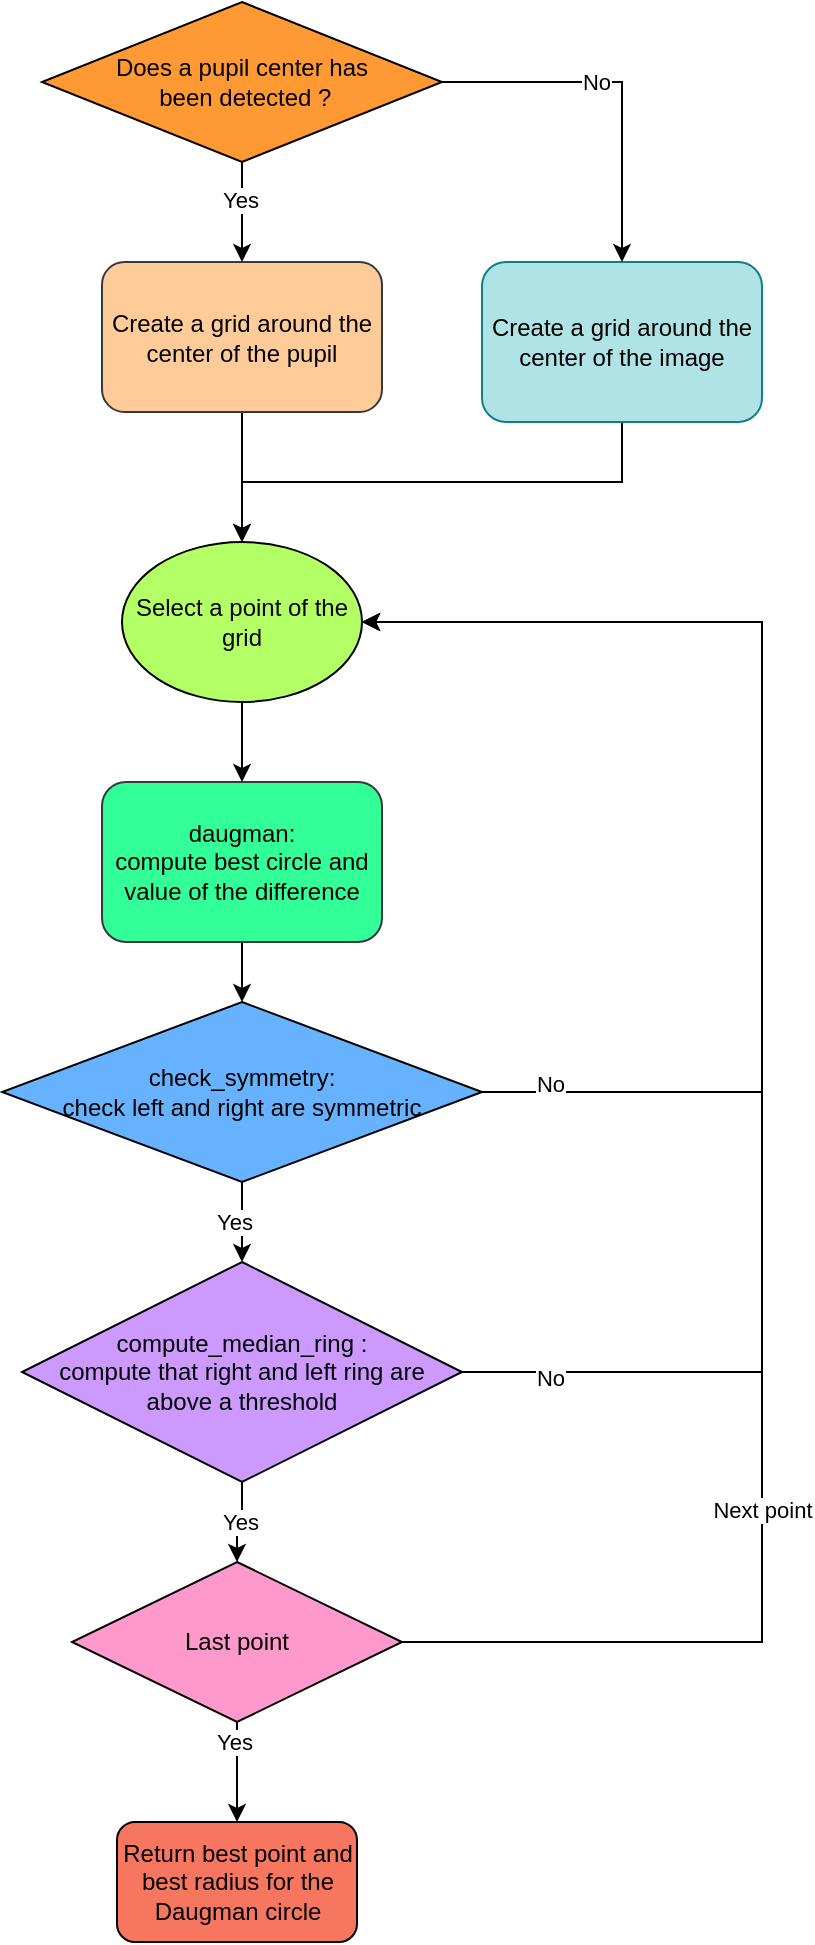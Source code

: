 <mxfile version="24.2.0" type="github">
  <diagram name="Page-1" id="MiNZ7He--0sVtODrJBzt">
    <mxGraphModel dx="880" dy="468" grid="1" gridSize="10" guides="1" tooltips="1" connect="1" arrows="1" fold="1" page="1" pageScale="1" pageWidth="827" pageHeight="1169" math="0" shadow="0">
      <root>
        <mxCell id="0" />
        <mxCell id="1" parent="0" />
        <mxCell id="8u0LEKKFMzPG0U7ZEOow-18" value="" style="edgeStyle=orthogonalEdgeStyle;rounded=0;orthogonalLoop=1;jettySize=auto;html=1;" edge="1" parent="1" source="8u0LEKKFMzPG0U7ZEOow-3" target="8u0LEKKFMzPG0U7ZEOow-17">
          <mxGeometry relative="1" as="geometry" />
        </mxCell>
        <mxCell id="8u0LEKKFMzPG0U7ZEOow-3" value="Create a grid around the center of the pupil" style="rounded=1;whiteSpace=wrap;html=1;fontSize=12;glass=0;strokeWidth=1;shadow=0;fillColor=#ffcc99;strokeColor=#36393d;" vertex="1" parent="1">
          <mxGeometry x="290" y="200" width="140" height="75" as="geometry" />
        </mxCell>
        <mxCell id="8u0LEKKFMzPG0U7ZEOow-27" value="" style="edgeStyle=orthogonalEdgeStyle;rounded=0;orthogonalLoop=1;jettySize=auto;html=1;" edge="1" parent="1" source="8u0LEKKFMzPG0U7ZEOow-4" target="8u0LEKKFMzPG0U7ZEOow-26">
          <mxGeometry relative="1" as="geometry" />
        </mxCell>
        <mxCell id="8u0LEKKFMzPG0U7ZEOow-4" value="daugman:&lt;div&gt;compute best circle and value of the difference&lt;/div&gt;" style="rounded=1;whiteSpace=wrap;html=1;fontSize=12;glass=0;strokeWidth=1;shadow=0;fillColor=#33FF99;strokeColor=#36393d;" vertex="1" parent="1">
          <mxGeometry x="290" y="460" width="140" height="80" as="geometry" />
        </mxCell>
        <mxCell id="8u0LEKKFMzPG0U7ZEOow-21" value="" style="edgeStyle=orthogonalEdgeStyle;rounded=0;orthogonalLoop=1;jettySize=auto;html=1;" edge="1" parent="1" source="8u0LEKKFMzPG0U7ZEOow-5" target="8u0LEKKFMzPG0U7ZEOow-17">
          <mxGeometry relative="1" as="geometry">
            <Array as="points">
              <mxPoint x="550" y="310" />
              <mxPoint x="360" y="310" />
            </Array>
          </mxGeometry>
        </mxCell>
        <mxCell id="8u0LEKKFMzPG0U7ZEOow-5" value="Create a grid around the center of the image" style="rounded=1;whiteSpace=wrap;html=1;fontSize=12;glass=0;strokeWidth=1;shadow=0;fillColor=#b0e3e6;strokeColor=#0e8088;" vertex="1" parent="1">
          <mxGeometry x="480" y="200" width="140" height="80" as="geometry" />
        </mxCell>
        <mxCell id="8u0LEKKFMzPG0U7ZEOow-13" value="" style="edgeStyle=orthogonalEdgeStyle;rounded=0;orthogonalLoop=1;jettySize=auto;html=1;" edge="1" parent="1" source="8u0LEKKFMzPG0U7ZEOow-11" target="8u0LEKKFMzPG0U7ZEOow-3">
          <mxGeometry relative="1" as="geometry" />
        </mxCell>
        <mxCell id="8u0LEKKFMzPG0U7ZEOow-14" value="Yes" style="edgeLabel;html=1;align=center;verticalAlign=middle;resizable=0;points=[];" vertex="1" connectable="0" parent="8u0LEKKFMzPG0U7ZEOow-13">
          <mxGeometry x="-0.24" y="-1" relative="1" as="geometry">
            <mxPoint as="offset" />
          </mxGeometry>
        </mxCell>
        <mxCell id="8u0LEKKFMzPG0U7ZEOow-15" value="" style="edgeStyle=orthogonalEdgeStyle;rounded=0;orthogonalLoop=1;jettySize=auto;html=1;" edge="1" parent="1" source="8u0LEKKFMzPG0U7ZEOow-11" target="8u0LEKKFMzPG0U7ZEOow-5">
          <mxGeometry relative="1" as="geometry" />
        </mxCell>
        <mxCell id="8u0LEKKFMzPG0U7ZEOow-16" value="No" style="edgeLabel;html=1;align=center;verticalAlign=middle;resizable=0;points=[];" vertex="1" connectable="0" parent="8u0LEKKFMzPG0U7ZEOow-15">
          <mxGeometry x="-0.145" relative="1" as="geometry">
            <mxPoint as="offset" />
          </mxGeometry>
        </mxCell>
        <mxCell id="8u0LEKKFMzPG0U7ZEOow-11" value="Does a pupil center has&lt;div&gt;&amp;nbsp;been detected ?&lt;/div&gt;" style="rhombus;whiteSpace=wrap;html=1;fillColor=#FF9933;" vertex="1" parent="1">
          <mxGeometry x="260" y="70" width="200" height="80" as="geometry" />
        </mxCell>
        <mxCell id="8u0LEKKFMzPG0U7ZEOow-22" value="" style="edgeStyle=orthogonalEdgeStyle;rounded=0;orthogonalLoop=1;jettySize=auto;html=1;" edge="1" parent="1" source="8u0LEKKFMzPG0U7ZEOow-17" target="8u0LEKKFMzPG0U7ZEOow-4">
          <mxGeometry relative="1" as="geometry" />
        </mxCell>
        <mxCell id="8u0LEKKFMzPG0U7ZEOow-17" value="Select a point of the grid" style="ellipse;whiteSpace=wrap;html=1;fillColor=#B3FF66;" vertex="1" parent="1">
          <mxGeometry x="300" y="340" width="120" height="80" as="geometry" />
        </mxCell>
        <mxCell id="8u0LEKKFMzPG0U7ZEOow-30" value="" style="edgeStyle=orthogonalEdgeStyle;rounded=0;orthogonalLoop=1;jettySize=auto;html=1;" edge="1" parent="1" source="8u0LEKKFMzPG0U7ZEOow-26" target="8u0LEKKFMzPG0U7ZEOow-28">
          <mxGeometry relative="1" as="geometry" />
        </mxCell>
        <mxCell id="8u0LEKKFMzPG0U7ZEOow-31" value="Yes" style="edgeLabel;html=1;align=center;verticalAlign=middle;resizable=0;points=[];" vertex="1" connectable="0" parent="8u0LEKKFMzPG0U7ZEOow-30">
          <mxGeometry y="-4" relative="1" as="geometry">
            <mxPoint as="offset" />
          </mxGeometry>
        </mxCell>
        <mxCell id="8u0LEKKFMzPG0U7ZEOow-34" style="edgeStyle=orthogonalEdgeStyle;rounded=0;orthogonalLoop=1;jettySize=auto;html=1;exitX=1;exitY=0.5;exitDx=0;exitDy=0;entryX=1;entryY=0.5;entryDx=0;entryDy=0;" edge="1" parent="1" source="8u0LEKKFMzPG0U7ZEOow-26" target="8u0LEKKFMzPG0U7ZEOow-17">
          <mxGeometry relative="1" as="geometry">
            <Array as="points">
              <mxPoint x="620" y="615" />
              <mxPoint x="620" y="380" />
            </Array>
          </mxGeometry>
        </mxCell>
        <mxCell id="8u0LEKKFMzPG0U7ZEOow-36" value="No" style="edgeLabel;html=1;align=center;verticalAlign=middle;resizable=0;points=[];" vertex="1" connectable="0" parent="8u0LEKKFMzPG0U7ZEOow-34">
          <mxGeometry x="-0.884" y="4" relative="1" as="geometry">
            <mxPoint as="offset" />
          </mxGeometry>
        </mxCell>
        <mxCell id="8u0LEKKFMzPG0U7ZEOow-26" value="check_symmetry:&lt;div&gt;check left and right are symmetric&lt;/div&gt;" style="rhombus;whiteSpace=wrap;html=1;fillColor=#66B2FF;" vertex="1" parent="1">
          <mxGeometry x="240" y="570" width="240" height="90" as="geometry" />
        </mxCell>
        <mxCell id="8u0LEKKFMzPG0U7ZEOow-35" style="edgeStyle=orthogonalEdgeStyle;rounded=0;orthogonalLoop=1;jettySize=auto;html=1;exitX=1;exitY=0.5;exitDx=0;exitDy=0;" edge="1" parent="1" source="8u0LEKKFMzPG0U7ZEOow-28">
          <mxGeometry relative="1" as="geometry">
            <mxPoint x="420" y="380" as="targetPoint" />
            <Array as="points">
              <mxPoint x="620" y="755" />
              <mxPoint x="620" y="380" />
            </Array>
          </mxGeometry>
        </mxCell>
        <mxCell id="8u0LEKKFMzPG0U7ZEOow-37" value="No" style="edgeLabel;html=1;align=center;verticalAlign=middle;resizable=0;points=[];" vertex="1" connectable="0" parent="8u0LEKKFMzPG0U7ZEOow-35">
          <mxGeometry x="-0.879" y="-3" relative="1" as="geometry">
            <mxPoint as="offset" />
          </mxGeometry>
        </mxCell>
        <mxCell id="8u0LEKKFMzPG0U7ZEOow-39" value="Yes" style="edgeStyle=orthogonalEdgeStyle;rounded=0;orthogonalLoop=1;jettySize=auto;html=1;" edge="1" parent="1" source="8u0LEKKFMzPG0U7ZEOow-28" target="8u0LEKKFMzPG0U7ZEOow-38">
          <mxGeometry relative="1" as="geometry" />
        </mxCell>
        <mxCell id="8u0LEKKFMzPG0U7ZEOow-28" value="&lt;div&gt;compute_median_ring :&lt;/div&gt;&lt;div&gt;compute that right and left ring are above a threshold&lt;/div&gt;" style="rhombus;whiteSpace=wrap;html=1;fillColor=#CC99FF;" vertex="1" parent="1">
          <mxGeometry x="250" y="700" width="220" height="110" as="geometry" />
        </mxCell>
        <mxCell id="8u0LEKKFMzPG0U7ZEOow-40" style="edgeStyle=orthogonalEdgeStyle;rounded=0;orthogonalLoop=1;jettySize=auto;html=1;exitX=1;exitY=0.5;exitDx=0;exitDy=0;entryX=1;entryY=0.5;entryDx=0;entryDy=0;" edge="1" parent="1" source="8u0LEKKFMzPG0U7ZEOow-38" target="8u0LEKKFMzPG0U7ZEOow-17">
          <mxGeometry relative="1" as="geometry">
            <Array as="points">
              <mxPoint x="620" y="890" />
              <mxPoint x="620" y="380" />
            </Array>
          </mxGeometry>
        </mxCell>
        <mxCell id="8u0LEKKFMzPG0U7ZEOow-41" value="Next point" style="edgeLabel;html=1;align=center;verticalAlign=middle;resizable=0;points=[];" vertex="1" connectable="0" parent="8u0LEKKFMzPG0U7ZEOow-40">
          <mxGeometry x="-0.447" relative="1" as="geometry">
            <mxPoint as="offset" />
          </mxGeometry>
        </mxCell>
        <mxCell id="8u0LEKKFMzPG0U7ZEOow-43" value="" style="edgeStyle=orthogonalEdgeStyle;rounded=0;orthogonalLoop=1;jettySize=auto;html=1;" edge="1" parent="1" source="8u0LEKKFMzPG0U7ZEOow-38" target="8u0LEKKFMzPG0U7ZEOow-42">
          <mxGeometry relative="1" as="geometry" />
        </mxCell>
        <mxCell id="8u0LEKKFMzPG0U7ZEOow-44" value="Yes" style="edgeLabel;html=1;align=center;verticalAlign=middle;resizable=0;points=[];" vertex="1" connectable="0" parent="8u0LEKKFMzPG0U7ZEOow-43">
          <mxGeometry x="-0.6" y="-2" relative="1" as="geometry">
            <mxPoint as="offset" />
          </mxGeometry>
        </mxCell>
        <mxCell id="8u0LEKKFMzPG0U7ZEOow-38" value="Last point" style="rhombus;whiteSpace=wrap;html=1;fillColor=#FF99CC;" vertex="1" parent="1">
          <mxGeometry x="275" y="850" width="165" height="80" as="geometry" />
        </mxCell>
        <mxCell id="8u0LEKKFMzPG0U7ZEOow-42" value="Return best point and best radius for the Daugman circle" style="rounded=1;whiteSpace=wrap;html=1;fillColor=#f7765f;" vertex="1" parent="1">
          <mxGeometry x="297.5" y="980" width="120" height="60" as="geometry" />
        </mxCell>
      </root>
    </mxGraphModel>
  </diagram>
</mxfile>
